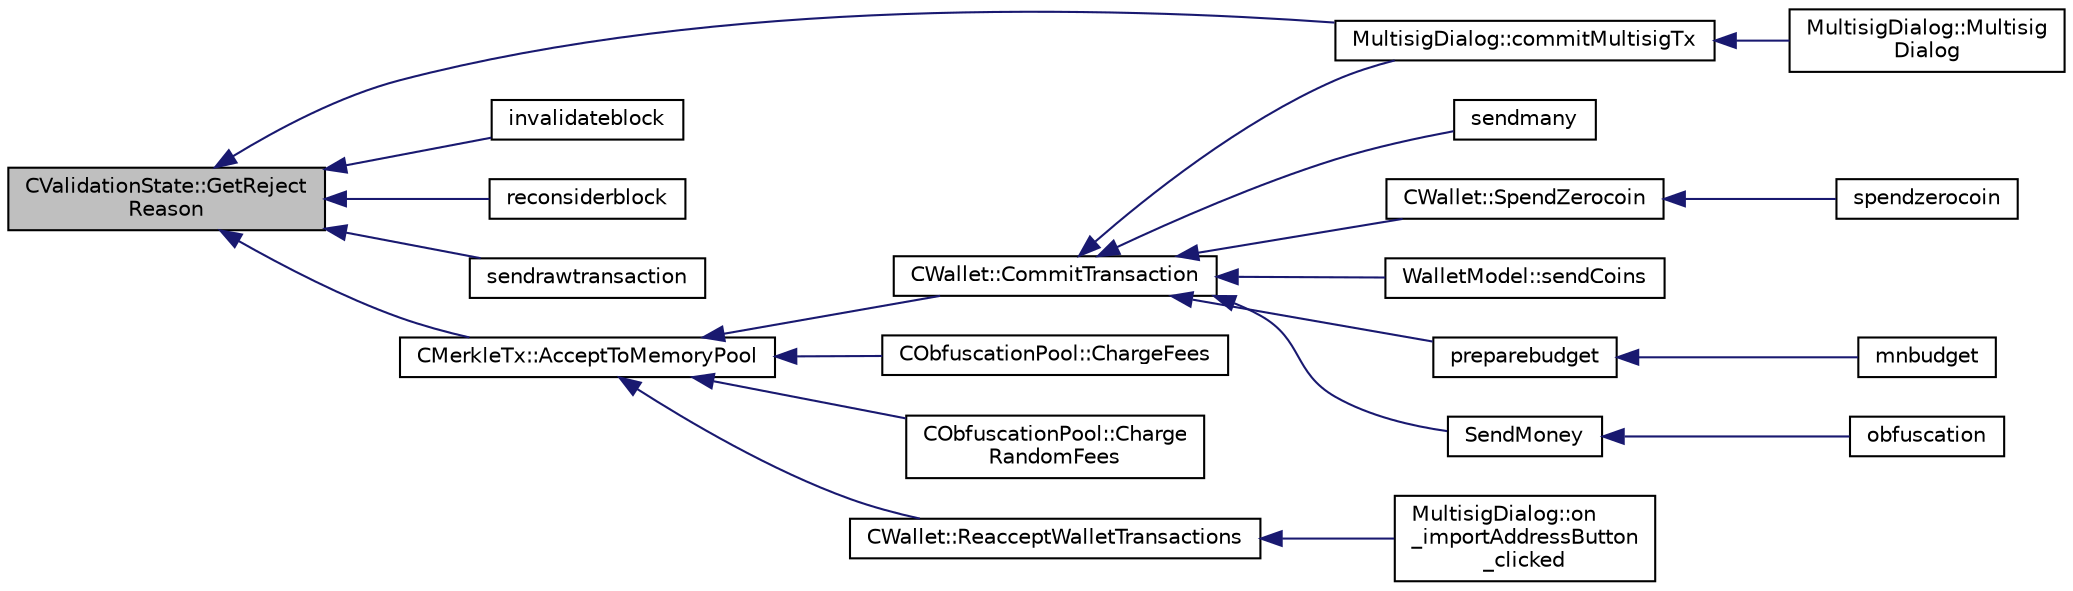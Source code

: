 digraph "CValidationState::GetRejectReason"
{
  edge [fontname="Helvetica",fontsize="10",labelfontname="Helvetica",labelfontsize="10"];
  node [fontname="Helvetica",fontsize="10",shape=record];
  rankdir="LR";
  Node47 [label="CValidationState::GetReject\lReason",height=0.2,width=0.4,color="black", fillcolor="grey75", style="filled", fontcolor="black"];
  Node47 -> Node48 [dir="back",color="midnightblue",fontsize="10",style="solid",fontname="Helvetica"];
  Node48 [label="MultisigDialog::commitMultisigTx",height=0.2,width=0.4,color="black", fillcolor="white", style="filled",URL="$class_multisig_dialog.html#a4b8f46adc64493a801bffb464b7c09ea"];
  Node48 -> Node49 [dir="back",color="midnightblue",fontsize="10",style="solid",fontname="Helvetica"];
  Node49 [label="MultisigDialog::Multisig\lDialog",height=0.2,width=0.4,color="black", fillcolor="white", style="filled",URL="$class_multisig_dialog.html#af8ff2a9f6dc05a9468d955cb428c6474"];
  Node47 -> Node50 [dir="back",color="midnightblue",fontsize="10",style="solid",fontname="Helvetica"];
  Node50 [label="invalidateblock",height=0.2,width=0.4,color="black", fillcolor="white", style="filled",URL="$rpcblockchain_8cpp.html#aad7d6af4efa7bf90262450c0dd5998da"];
  Node47 -> Node51 [dir="back",color="midnightblue",fontsize="10",style="solid",fontname="Helvetica"];
  Node51 [label="reconsiderblock",height=0.2,width=0.4,color="black", fillcolor="white", style="filled",URL="$rpcblockchain_8cpp.html#a2188d4f05e6f6176e49da2a1d41b55e3"];
  Node47 -> Node52 [dir="back",color="midnightblue",fontsize="10",style="solid",fontname="Helvetica"];
  Node52 [label="sendrawtransaction",height=0.2,width=0.4,color="black", fillcolor="white", style="filled",URL="$rpcrawtransaction_8cpp.html#ad5aad44f890060f42efb49acf349511e"];
  Node47 -> Node53 [dir="back",color="midnightblue",fontsize="10",style="solid",fontname="Helvetica"];
  Node53 [label="CMerkleTx::AcceptToMemoryPool",height=0.2,width=0.4,color="black", fillcolor="white", style="filled",URL="$class_c_merkle_tx.html#a61126e811a53b941b3efdf5a4e83db90"];
  Node53 -> Node54 [dir="back",color="midnightblue",fontsize="10",style="solid",fontname="Helvetica"];
  Node54 [label="CObfuscationPool::ChargeFees",height=0.2,width=0.4,color="black", fillcolor="white", style="filled",URL="$class_c_obfuscation_pool.html#a683c9cff6eb710592b4cf81f3076fe25",tooltip="Charge fees to bad actors (Charge clients a fee if they&#39;re abusive) "];
  Node53 -> Node55 [dir="back",color="midnightblue",fontsize="10",style="solid",fontname="Helvetica"];
  Node55 [label="CObfuscationPool::Charge\lRandomFees",height=0.2,width=0.4,color="black", fillcolor="white", style="filled",URL="$class_c_obfuscation_pool.html#a5853e64dcd6b6125ba9e52688eee29a3",tooltip="Rarely charge fees to pay miners. "];
  Node53 -> Node56 [dir="back",color="midnightblue",fontsize="10",style="solid",fontname="Helvetica"];
  Node56 [label="CWallet::ReacceptWalletTransactions",height=0.2,width=0.4,color="black", fillcolor="white", style="filled",URL="$group__map_wallet.html#ga796c23450c8482e10e0c75ae5c1fa8ed"];
  Node56 -> Node57 [dir="back",color="midnightblue",fontsize="10",style="solid",fontname="Helvetica"];
  Node57 [label="MultisigDialog::on\l_importAddressButton\l_clicked",height=0.2,width=0.4,color="black", fillcolor="white", style="filled",URL="$class_multisig_dialog.html#acd1dfe3a52a5a91b31f8042a119c7618"];
  Node53 -> Node58 [dir="back",color="midnightblue",fontsize="10",style="solid",fontname="Helvetica"];
  Node58 [label="CWallet::CommitTransaction",height=0.2,width=0.4,color="black", fillcolor="white", style="filled",URL="$group___actions.html#gaa13fbeaebd271f910a54cc5b82d73fde",tooltip="Call after CreateTransaction unless you want to abort. "];
  Node58 -> Node48 [dir="back",color="midnightblue",fontsize="10",style="solid",fontname="Helvetica"];
  Node58 -> Node59 [dir="back",color="midnightblue",fontsize="10",style="solid",fontname="Helvetica"];
  Node59 [label="WalletModel::sendCoins",height=0.2,width=0.4,color="black", fillcolor="white", style="filled",URL="$class_wallet_model.html#a53443aca544c824550f21e5f87e4ec39"];
  Node58 -> Node60 [dir="back",color="midnightblue",fontsize="10",style="solid",fontname="Helvetica"];
  Node60 [label="preparebudget",height=0.2,width=0.4,color="black", fillcolor="white", style="filled",URL="$rpcmasternode-budget_8cpp.html#a8c07f1b00f74d9d2227428a552679b8c"];
  Node60 -> Node61 [dir="back",color="midnightblue",fontsize="10",style="solid",fontname="Helvetica"];
  Node61 [label="mnbudget",height=0.2,width=0.4,color="black", fillcolor="white", style="filled",URL="$rpcmasternode-budget_8cpp.html#aeabbf924be4d2ce4bedb28a394e1fc6b"];
  Node58 -> Node62 [dir="back",color="midnightblue",fontsize="10",style="solid",fontname="Helvetica"];
  Node62 [label="SendMoney",height=0.2,width=0.4,color="black", fillcolor="white", style="filled",URL="$rpcmasternode_8cpp.html#a49669702f73a24c1d1dc5a08d7c0785f"];
  Node62 -> Node63 [dir="back",color="midnightblue",fontsize="10",style="solid",fontname="Helvetica"];
  Node63 [label="obfuscation",height=0.2,width=0.4,color="black", fillcolor="white", style="filled",URL="$rpcmasternode_8cpp.html#a6cdbacc257b42445f0c6122a061af2ca"];
  Node58 -> Node64 [dir="back",color="midnightblue",fontsize="10",style="solid",fontname="Helvetica"];
  Node64 [label="sendmany",height=0.2,width=0.4,color="black", fillcolor="white", style="filled",URL="$rpcwallet_8cpp.html#adeb5f23f20fb4e589dab23cadf75c92d"];
  Node58 -> Node65 [dir="back",color="midnightblue",fontsize="10",style="solid",fontname="Helvetica"];
  Node65 [label="CWallet::SpendZerocoin",height=0.2,width=0.4,color="black", fillcolor="white", style="filled",URL="$class_c_wallet.html#aedd0ae4e683ee642272e170b7afd33fe"];
  Node65 -> Node66 [dir="back",color="midnightblue",fontsize="10",style="solid",fontname="Helvetica"];
  Node66 [label="spendzerocoin",height=0.2,width=0.4,color="black", fillcolor="white", style="filled",URL="$rpcwallet_8cpp.html#adea64c692ec279a1a3a2c9143f264955"];
}
